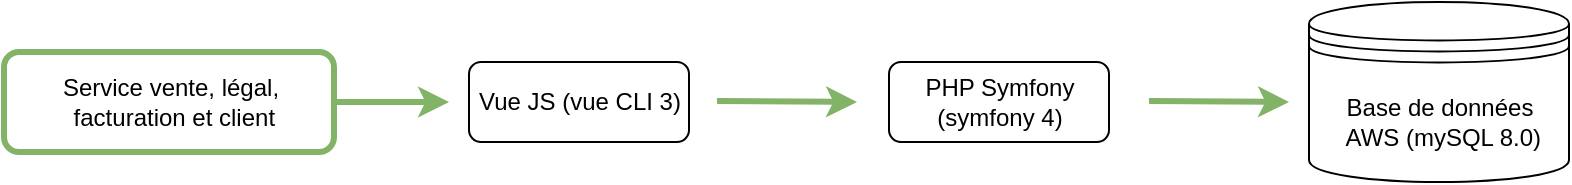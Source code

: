 <mxfile version="20.2.7" type="github">
  <diagram id="JNVbgqYIRuARaCZmSSz4" name="Page-1">
    <mxGraphModel dx="1422" dy="724" grid="1" gridSize="10" guides="1" tooltips="1" connect="1" arrows="1" fold="1" page="1" pageScale="1" pageWidth="827" pageHeight="1169" math="0" shadow="0">
      <root>
        <mxCell id="0" />
        <mxCell id="1" parent="0" />
        <mxCell id="7YNZsPMPIIOZVxPNQjGd-21" value="&lt;div&gt;Service vente, légal,&lt;/div&gt;&lt;div&gt;&amp;nbsp;facturation et client&lt;/div&gt;" style="text;html=1;align=center;verticalAlign=middle;resizable=0;points=[];autosize=1;strokeColor=none;fillColor=none;" parent="1" vertex="1">
          <mxGeometry x="39.5" y="80" width="130" height="40" as="geometry" />
        </mxCell>
        <mxCell id="7YNZsPMPIIOZVxPNQjGd-22" value="Vue JS (vue CLI 3)" style="rounded=1;whiteSpace=wrap;html=1;" parent="1" vertex="1">
          <mxGeometry x="254.5" y="80" width="110" height="40" as="geometry" />
        </mxCell>
        <mxCell id="7YNZsPMPIIOZVxPNQjGd-23" value="&lt;div&gt;PHP Symfony (symfony 4)&lt;/div&gt;" style="rounded=1;whiteSpace=wrap;html=1;" parent="1" vertex="1">
          <mxGeometry x="464.5" y="80" width="110" height="40" as="geometry" />
        </mxCell>
        <mxCell id="7YNZsPMPIIOZVxPNQjGd-26" value="&lt;div&gt;Base de données&lt;/div&gt;&lt;div&gt;&amp;nbsp;AWS (mySQL 8.0)&lt;br&gt;&lt;/div&gt;" style="shape=datastore;whiteSpace=wrap;html=1;" parent="1" vertex="1">
          <mxGeometry x="674.5" y="50" width="130" height="90" as="geometry" />
        </mxCell>
        <mxCell id="7YNZsPMPIIOZVxPNQjGd-39" value="" style="rounded=1;whiteSpace=wrap;html=1;fontFamily=Helvetica;fontSize=12;strokeWidth=3;fillColor=none;strokeColor=#82b366;" parent="1" vertex="1">
          <mxGeometry x="22" y="75" width="165" height="50" as="geometry" />
        </mxCell>
        <mxCell id="7YNZsPMPIIOZVxPNQjGd-40" value="" style="endArrow=classic;html=1;rounded=0;fontFamily=Helvetica;fontSize=12;exitX=1;exitY=0.5;exitDx=0;exitDy=0;fillColor=#d5e8d4;strokeColor=#82b366;strokeWidth=3;" parent="1" source="7YNZsPMPIIOZVxPNQjGd-39" edge="1">
          <mxGeometry width="50" height="50" relative="1" as="geometry">
            <mxPoint x="214.5" y="100" as="sourcePoint" />
            <mxPoint x="244.5" y="100" as="targetPoint" />
          </mxGeometry>
        </mxCell>
        <mxCell id="7YNZsPMPIIOZVxPNQjGd-41" value="" style="endArrow=classic;html=1;rounded=0;fontFamily=Helvetica;fontSize=12;exitX=1;exitY=0.5;exitDx=0;exitDy=0;fillColor=#d5e8d4;strokeColor=#82b366;strokeWidth=3;" parent="1" edge="1">
          <mxGeometry width="50" height="50" relative="1" as="geometry">
            <mxPoint x="378.5" y="99.5" as="sourcePoint" />
            <mxPoint x="448.5" y="100" as="targetPoint" />
          </mxGeometry>
        </mxCell>
        <mxCell id="7YNZsPMPIIOZVxPNQjGd-42" value="" style="endArrow=classic;html=1;rounded=0;fontFamily=Helvetica;fontSize=12;exitX=1;exitY=0.5;exitDx=0;exitDy=0;fillColor=#d5e8d4;strokeColor=#82b366;strokeWidth=3;" parent="1" edge="1">
          <mxGeometry width="50" height="50" relative="1" as="geometry">
            <mxPoint x="594.5" y="99.5" as="sourcePoint" />
            <mxPoint x="664.5" y="100" as="targetPoint" />
          </mxGeometry>
        </mxCell>
      </root>
    </mxGraphModel>
  </diagram>
</mxfile>
